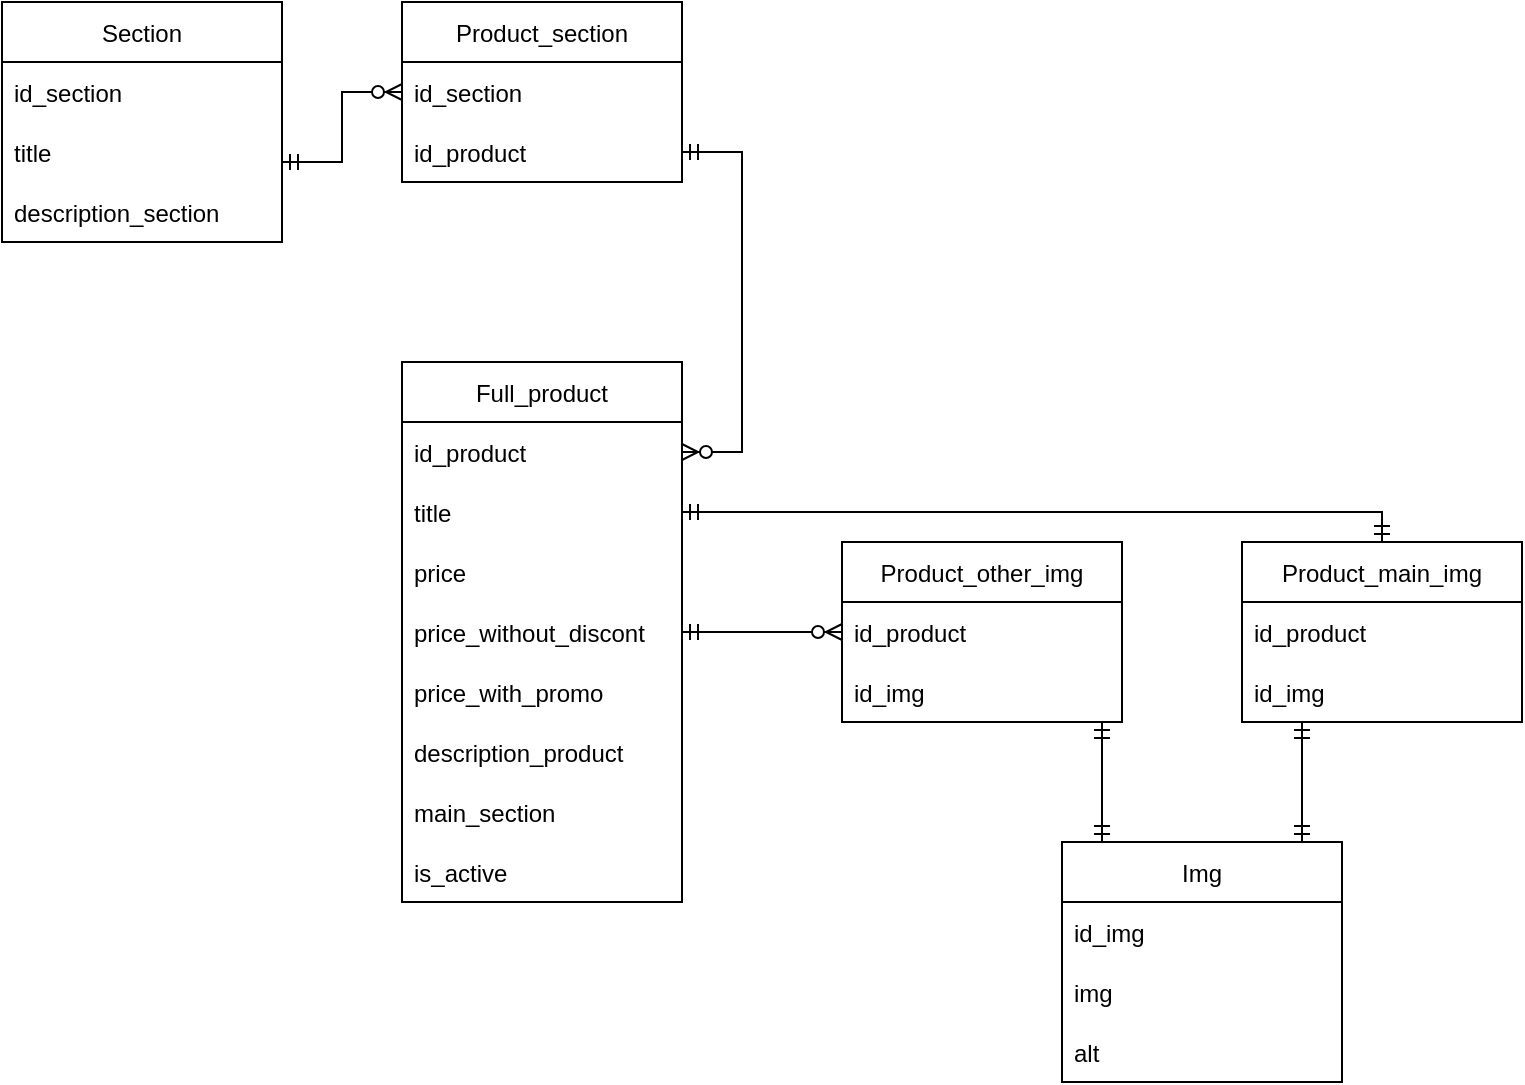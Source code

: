 <mxfile version="20.4.1" type="device"><diagram id="31nK5ZKs-tF028-LTpj0" name="Страница 1"><mxGraphModel dx="1420" dy="599" grid="1" gridSize="10" guides="1" tooltips="1" connect="1" arrows="1" fold="1" page="1" pageScale="1" pageWidth="827" pageHeight="1169" math="0" shadow="0"><root><mxCell id="0"/><mxCell id="1" parent="0"/><mxCell id="bMA88ul2IgA1etn1246F-1" value="Section" style="swimlane;fontStyle=0;childLayout=stackLayout;horizontal=1;startSize=30;horizontalStack=0;resizeParent=1;resizeParentMax=0;resizeLast=0;collapsible=1;marginBottom=0;" parent="1" vertex="1"><mxGeometry x="20" y="10" width="140" height="120" as="geometry"/></mxCell><mxCell id="bMA88ul2IgA1etn1246F-3" value="id_section" style="text;strokeColor=none;fillColor=none;align=left;verticalAlign=middle;spacingLeft=4;spacingRight=4;overflow=hidden;points=[[0,0.5],[1,0.5]];portConstraint=eastwest;rotatable=0;" parent="bMA88ul2IgA1etn1246F-1" vertex="1"><mxGeometry y="30" width="140" height="30" as="geometry"/></mxCell><mxCell id="bMA88ul2IgA1etn1246F-4" value="title" style="text;strokeColor=none;fillColor=none;align=left;verticalAlign=middle;spacingLeft=4;spacingRight=4;overflow=hidden;points=[[0,0.5],[1,0.5]];portConstraint=eastwest;rotatable=0;" parent="bMA88ul2IgA1etn1246F-1" vertex="1"><mxGeometry y="60" width="140" height="30" as="geometry"/></mxCell><mxCell id="bMA88ul2IgA1etn1246F-6" value="description_section" style="text;strokeColor=none;fillColor=none;align=left;verticalAlign=middle;spacingLeft=4;spacingRight=4;overflow=hidden;points=[[0,0.5],[1,0.5]];portConstraint=eastwest;rotatable=0;" parent="bMA88ul2IgA1etn1246F-1" vertex="1"><mxGeometry y="90" width="140" height="30" as="geometry"/></mxCell><mxCell id="bMA88ul2IgA1etn1246F-7" value="Product_section" style="swimlane;fontStyle=0;childLayout=stackLayout;horizontal=1;startSize=30;horizontalStack=0;resizeParent=1;resizeParentMax=0;resizeLast=0;collapsible=1;marginBottom=0;" parent="1" vertex="1"><mxGeometry x="220" y="10" width="140" height="90" as="geometry"/></mxCell><mxCell id="bMA88ul2IgA1etn1246F-8" value="id_section" style="text;strokeColor=none;fillColor=none;align=left;verticalAlign=middle;spacingLeft=4;spacingRight=4;overflow=hidden;points=[[0,0.5],[1,0.5]];portConstraint=eastwest;rotatable=0;" parent="bMA88ul2IgA1etn1246F-7" vertex="1"><mxGeometry y="30" width="140" height="30" as="geometry"/></mxCell><mxCell id="bMA88ul2IgA1etn1246F-9" value="id_product" style="text;strokeColor=none;fillColor=none;align=left;verticalAlign=middle;spacingLeft=4;spacingRight=4;overflow=hidden;points=[[0,0.5],[1,0.5]];portConstraint=eastwest;rotatable=0;" parent="bMA88ul2IgA1etn1246F-7" vertex="1"><mxGeometry y="60" width="140" height="30" as="geometry"/></mxCell><mxCell id="bMA88ul2IgA1etn1246F-15" value="Full_product" style="swimlane;fontStyle=0;childLayout=stackLayout;horizontal=1;startSize=30;horizontalStack=0;resizeParent=1;resizeParentMax=0;resizeLast=0;collapsible=1;marginBottom=0;" parent="1" vertex="1"><mxGeometry x="220" y="190" width="140" height="270" as="geometry"/></mxCell><mxCell id="bMA88ul2IgA1etn1246F-16" value="id_product" style="text;strokeColor=none;fillColor=none;align=left;verticalAlign=middle;spacingLeft=4;spacingRight=4;overflow=hidden;points=[[0,0.5],[1,0.5]];portConstraint=eastwest;rotatable=0;" parent="bMA88ul2IgA1etn1246F-15" vertex="1"><mxGeometry y="30" width="140" height="30" as="geometry"/></mxCell><mxCell id="bMA88ul2IgA1etn1246F-17" value="title" style="text;strokeColor=none;fillColor=none;align=left;verticalAlign=middle;spacingLeft=4;spacingRight=4;overflow=hidden;points=[[0,0.5],[1,0.5]];portConstraint=eastwest;rotatable=0;" parent="bMA88ul2IgA1etn1246F-15" vertex="1"><mxGeometry y="60" width="140" height="30" as="geometry"/></mxCell><mxCell id="bMA88ul2IgA1etn1246F-18" value="price" style="text;strokeColor=none;fillColor=none;align=left;verticalAlign=middle;spacingLeft=4;spacingRight=4;overflow=hidden;points=[[0,0.5],[1,0.5]];portConstraint=eastwest;rotatable=0;" parent="bMA88ul2IgA1etn1246F-15" vertex="1"><mxGeometry y="90" width="140" height="30" as="geometry"/></mxCell><mxCell id="bMA88ul2IgA1etn1246F-21" value="price_without_discont" style="text;strokeColor=none;fillColor=none;align=left;verticalAlign=middle;spacingLeft=4;spacingRight=4;overflow=hidden;points=[[0,0.5],[1,0.5]];portConstraint=eastwest;rotatable=0;" parent="bMA88ul2IgA1etn1246F-15" vertex="1"><mxGeometry y="120" width="140" height="30" as="geometry"/></mxCell><mxCell id="bMA88ul2IgA1etn1246F-20" value="price_with_promo" style="text;strokeColor=none;fillColor=none;align=left;verticalAlign=middle;spacingLeft=4;spacingRight=4;overflow=hidden;points=[[0,0.5],[1,0.5]];portConstraint=eastwest;rotatable=0;" parent="bMA88ul2IgA1etn1246F-15" vertex="1"><mxGeometry y="150" width="140" height="30" as="geometry"/></mxCell><mxCell id="bMA88ul2IgA1etn1246F-19" value="description_product" style="text;strokeColor=none;fillColor=none;align=left;verticalAlign=middle;spacingLeft=4;spacingRight=4;overflow=hidden;points=[[0,0.5],[1,0.5]];portConstraint=eastwest;rotatable=0;" parent="bMA88ul2IgA1etn1246F-15" vertex="1"><mxGeometry y="180" width="140" height="30" as="geometry"/></mxCell><mxCell id="v1-1Io79FcKZcVBPNHbo-2" value="main_section" style="text;strokeColor=none;fillColor=none;align=left;verticalAlign=middle;spacingLeft=4;spacingRight=4;overflow=hidden;points=[[0,0.5],[1,0.5]];portConstraint=eastwest;rotatable=0;" vertex="1" parent="bMA88ul2IgA1etn1246F-15"><mxGeometry y="210" width="140" height="30" as="geometry"/></mxCell><mxCell id="v1-1Io79FcKZcVBPNHbo-3" value="is_active" style="text;strokeColor=none;fillColor=none;align=left;verticalAlign=middle;spacingLeft=4;spacingRight=4;overflow=hidden;points=[[0,0.5],[1,0.5]];portConstraint=eastwest;rotatable=0;" vertex="1" parent="bMA88ul2IgA1etn1246F-15"><mxGeometry y="240" width="140" height="30" as="geometry"/></mxCell><mxCell id="bMA88ul2IgA1etn1246F-22" value="Product_main_img" style="swimlane;fontStyle=0;childLayout=stackLayout;horizontal=1;startSize=30;horizontalStack=0;resizeParent=1;resizeParentMax=0;resizeLast=0;collapsible=1;marginBottom=0;" parent="1" vertex="1"><mxGeometry x="640" y="280" width="140" height="90" as="geometry"/></mxCell><mxCell id="bMA88ul2IgA1etn1246F-23" value="id_product" style="text;strokeColor=none;fillColor=none;align=left;verticalAlign=middle;spacingLeft=4;spacingRight=4;overflow=hidden;points=[[0,0.5],[1,0.5]];portConstraint=eastwest;rotatable=0;" parent="bMA88ul2IgA1etn1246F-22" vertex="1"><mxGeometry y="30" width="140" height="30" as="geometry"/></mxCell><mxCell id="bMA88ul2IgA1etn1246F-24" value="id_img" style="text;strokeColor=none;fillColor=none;align=left;verticalAlign=middle;spacingLeft=4;spacingRight=4;overflow=hidden;points=[[0,0.5],[1,0.5]];portConstraint=eastwest;rotatable=0;" parent="bMA88ul2IgA1etn1246F-22" vertex="1"><mxGeometry y="60" width="140" height="30" as="geometry"/></mxCell><mxCell id="bMA88ul2IgA1etn1246F-26" value="Product_other_img" style="swimlane;fontStyle=0;childLayout=stackLayout;horizontal=1;startSize=30;horizontalStack=0;resizeParent=1;resizeParentMax=0;resizeLast=0;collapsible=1;marginBottom=0;" parent="1" vertex="1"><mxGeometry x="440" y="280" width="140" height="90" as="geometry"/></mxCell><mxCell id="bMA88ul2IgA1etn1246F-27" value="id_product" style="text;strokeColor=none;fillColor=none;align=left;verticalAlign=middle;spacingLeft=4;spacingRight=4;overflow=hidden;points=[[0,0.5],[1,0.5]];portConstraint=eastwest;rotatable=0;" parent="bMA88ul2IgA1etn1246F-26" vertex="1"><mxGeometry y="30" width="140" height="30" as="geometry"/></mxCell><mxCell id="bMA88ul2IgA1etn1246F-28" value="id_img" style="text;strokeColor=none;fillColor=none;align=left;verticalAlign=middle;spacingLeft=4;spacingRight=4;overflow=hidden;points=[[0,0.5],[1,0.5]];portConstraint=eastwest;rotatable=0;" parent="bMA88ul2IgA1etn1246F-26" vertex="1"><mxGeometry y="60" width="140" height="30" as="geometry"/></mxCell><mxCell id="bMA88ul2IgA1etn1246F-30" value="Img" style="swimlane;fontStyle=0;childLayout=stackLayout;horizontal=1;startSize=30;horizontalStack=0;resizeParent=1;resizeParentMax=0;resizeLast=0;collapsible=1;marginBottom=0;" parent="1" vertex="1"><mxGeometry x="550" y="430" width="140" height="120" as="geometry"><mxRectangle x="360" y="430" width="60" height="30" as="alternateBounds"/></mxGeometry></mxCell><mxCell id="bMA88ul2IgA1etn1246F-31" value="id_img" style="text;strokeColor=none;fillColor=none;align=left;verticalAlign=middle;spacingLeft=4;spacingRight=4;overflow=hidden;points=[[0,0.5],[1,0.5]];portConstraint=eastwest;rotatable=0;" parent="bMA88ul2IgA1etn1246F-30" vertex="1"><mxGeometry y="30" width="140" height="30" as="geometry"/></mxCell><mxCell id="bMA88ul2IgA1etn1246F-32" value="img" style="text;strokeColor=none;fillColor=none;align=left;verticalAlign=middle;spacingLeft=4;spacingRight=4;overflow=hidden;points=[[0,0.5],[1,0.5]];portConstraint=eastwest;rotatable=0;" parent="bMA88ul2IgA1etn1246F-30" vertex="1"><mxGeometry y="60" width="140" height="30" as="geometry"/></mxCell><mxCell id="v1-1Io79FcKZcVBPNHbo-1" value="alt" style="text;strokeColor=none;fillColor=none;align=left;verticalAlign=middle;spacingLeft=4;spacingRight=4;overflow=hidden;points=[[0,0.5],[1,0.5]];portConstraint=eastwest;rotatable=0;" vertex="1" parent="bMA88ul2IgA1etn1246F-30"><mxGeometry y="90" width="140" height="30" as="geometry"/></mxCell><mxCell id="bMA88ul2IgA1etn1246F-35" value="" style="edgeStyle=entityRelationEdgeStyle;fontSize=12;html=1;endArrow=ERzeroToMany;startArrow=ERmandOne;rounded=0;entryX=0;entryY=0.5;entryDx=0;entryDy=0;" parent="1" target="bMA88ul2IgA1etn1246F-8" edge="1"><mxGeometry width="100" height="100" relative="1" as="geometry"><mxPoint x="160" y="90" as="sourcePoint"/><mxPoint x="260" y="-10" as="targetPoint"/></mxGeometry></mxCell><mxCell id="bMA88ul2IgA1etn1246F-36" value="" style="edgeStyle=entityRelationEdgeStyle;fontSize=12;html=1;endArrow=ERzeroToMany;startArrow=ERmandOne;rounded=0;exitX=1;exitY=0.5;exitDx=0;exitDy=0;entryX=1;entryY=0.5;entryDx=0;entryDy=0;" parent="1" source="bMA88ul2IgA1etn1246F-9" target="bMA88ul2IgA1etn1246F-16" edge="1"><mxGeometry width="100" height="100" relative="1" as="geometry"><mxPoint x="360" y="230" as="sourcePoint"/><mxPoint x="210" y="210" as="targetPoint"/></mxGeometry></mxCell><mxCell id="bMA88ul2IgA1etn1246F-42" value="" style="edgeStyle=entityRelationEdgeStyle;fontSize=12;html=1;endArrow=ERzeroToMany;startArrow=ERmandOne;rounded=0;exitX=1;exitY=0.5;exitDx=0;exitDy=0;entryX=0;entryY=0.5;entryDx=0;entryDy=0;" parent="1" source="bMA88ul2IgA1etn1246F-21" target="bMA88ul2IgA1etn1246F-27" edge="1"><mxGeometry width="100" height="100" relative="1" as="geometry"><mxPoint x="360" y="330" as="sourcePoint"/><mxPoint x="460" y="230" as="targetPoint"/></mxGeometry></mxCell><mxCell id="bMA88ul2IgA1etn1246F-43" value="" style="edgeStyle=orthogonalEdgeStyle;fontSize=12;html=1;endArrow=ERmandOne;startArrow=ERmandOne;rounded=0;exitX=1;exitY=0.5;exitDx=0;exitDy=0;exitPerimeter=0;entryX=0.5;entryY=0;entryDx=0;entryDy=0;" parent="1" source="bMA88ul2IgA1etn1246F-17" target="bMA88ul2IgA1etn1246F-22" edge="1"><mxGeometry width="100" height="100" relative="1" as="geometry"><mxPoint x="360" y="330" as="sourcePoint"/><mxPoint x="720" y="260" as="targetPoint"/></mxGeometry></mxCell><mxCell id="bMA88ul2IgA1etn1246F-44" value="" style="fontSize=12;html=1;endArrow=ERmandOne;startArrow=ERmandOne;rounded=0;entryX=0.143;entryY=0;entryDx=0;entryDy=0;entryPerimeter=0;" parent="1" target="bMA88ul2IgA1etn1246F-30" edge="1"><mxGeometry width="100" height="100" relative="1" as="geometry"><mxPoint x="570" y="370" as="sourcePoint"/><mxPoint x="460" y="230" as="targetPoint"/></mxGeometry></mxCell><mxCell id="bMA88ul2IgA1etn1246F-46" value="" style="fontSize=12;html=1;endArrow=ERmandOne;startArrow=ERmandOne;rounded=0;" parent="1" edge="1"><mxGeometry width="100" height="100" relative="1" as="geometry"><mxPoint x="670" y="430" as="sourcePoint"/><mxPoint x="670" y="370" as="targetPoint"/></mxGeometry></mxCell></root></mxGraphModel></diagram></mxfile>